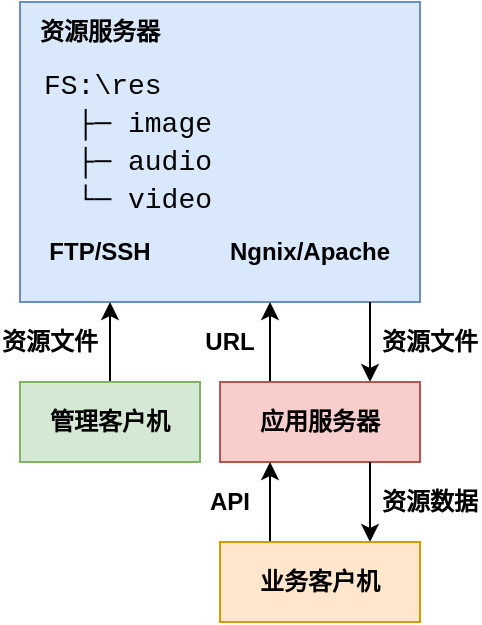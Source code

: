 <mxfile version="19.0.3" type="device"><diagram id="TwPWMsT6YnBjcd0JRdkE" name="第 1 页"><mxGraphModel dx="706" dy="445" grid="1" gridSize="10" guides="1" tooltips="1" connect="1" arrows="1" fold="1" page="1" pageScale="1" pageWidth="1169" pageHeight="827" math="0" shadow="0"><root><mxCell id="0"/><mxCell id="1" parent="0"/><mxCell id="2MEuIs0P33R0zEoTUegw-2" value="" style="rounded=0;whiteSpace=wrap;html=1;fillColor=#dae8fc;strokeColor=#6c8ebf;" vertex="1" parent="1"><mxGeometry x="240" y="80" width="200" height="150" as="geometry"/></mxCell><mxCell id="2MEuIs0P33R0zEoTUegw-3" value="&lt;font face=&quot;Georgia&quot;&gt;资源服务器&lt;/font&gt;" style="text;html=1;strokeColor=none;fillColor=none;align=center;verticalAlign=middle;whiteSpace=wrap;rounded=0;fontStyle=1" vertex="1" parent="1"><mxGeometry x="240" y="80" width="80" height="30" as="geometry"/></mxCell><mxCell id="2MEuIs0P33R0zEoTUegw-4" value="&lt;div style=&quot;font-family: Consolas, &amp;quot;Courier New&amp;quot;, monospace; font-size: 14px; line-height: 19px;&quot;&gt;&lt;div style=&quot;&quot;&gt;FS:\res&lt;/div&gt;&lt;div style=&quot;&quot;&gt;&amp;nbsp; ├─ image&lt;/div&gt;&lt;div style=&quot;&quot;&gt;&amp;nbsp; ├─ audio&lt;/div&gt;&lt;div style=&quot;&quot;&gt;&lt;span style=&quot;background-color: initial;&quot;&gt;&amp;nbsp; └─ video&lt;/span&gt;&lt;br&gt;&lt;/div&gt;&lt;/div&gt;" style="text;html=1;strokeColor=none;fillColor=none;align=left;verticalAlign=middle;whiteSpace=wrap;rounded=0;fontFamily=Times New Roman;" vertex="1" parent="1"><mxGeometry x="250" y="110" width="180" height="80" as="geometry"/></mxCell><mxCell id="2MEuIs0P33R0zEoTUegw-5" value="&lt;b&gt;FTP/SSH&lt;/b&gt;" style="text;html=1;strokeColor=none;fillColor=none;align=center;verticalAlign=middle;whiteSpace=wrap;rounded=0;" vertex="1" parent="1"><mxGeometry x="250" y="190" width="60" height="30" as="geometry"/></mxCell><mxCell id="2MEuIs0P33R0zEoTUegw-6" value="&lt;b&gt;Ngnix/Apache&lt;/b&gt;" style="text;html=1;strokeColor=none;fillColor=none;align=center;verticalAlign=middle;whiteSpace=wrap;rounded=0;" vertex="1" parent="1"><mxGeometry x="340" y="190" width="90" height="30" as="geometry"/></mxCell><mxCell id="2MEuIs0P33R0zEoTUegw-11" style="edgeStyle=orthogonalEdgeStyle;rounded=0;orthogonalLoop=1;jettySize=auto;html=1;exitX=0.5;exitY=0;exitDx=0;exitDy=0;entryX=0.225;entryY=1;entryDx=0;entryDy=0;entryPerimeter=0;" edge="1" parent="1" source="2MEuIs0P33R0zEoTUegw-7" target="2MEuIs0P33R0zEoTUegw-2"><mxGeometry relative="1" as="geometry"/></mxCell><mxCell id="2MEuIs0P33R0zEoTUegw-7" value="&lt;b&gt;管理客户机&lt;/b&gt;" style="rounded=0;whiteSpace=wrap;html=1;fillColor=#d5e8d4;strokeColor=#82b366;" vertex="1" parent="1"><mxGeometry x="240" y="270" width="90" height="40" as="geometry"/></mxCell><mxCell id="2MEuIs0P33R0zEoTUegw-12" style="edgeStyle=orthogonalEdgeStyle;rounded=0;orthogonalLoop=1;jettySize=auto;html=1;exitX=0.25;exitY=0;exitDx=0;exitDy=0;entryX=0.625;entryY=1;entryDx=0;entryDy=0;entryPerimeter=0;" edge="1" parent="1" source="2MEuIs0P33R0zEoTUegw-8" target="2MEuIs0P33R0zEoTUegw-2"><mxGeometry relative="1" as="geometry"/></mxCell><mxCell id="2MEuIs0P33R0zEoTUegw-13" style="edgeStyle=orthogonalEdgeStyle;rounded=0;orthogonalLoop=1;jettySize=auto;html=1;exitX=0.75;exitY=0;exitDx=0;exitDy=0;entryX=0.875;entryY=1;entryDx=0;entryDy=0;entryPerimeter=0;startArrow=classic;startFill=1;endArrow=none;endFill=0;" edge="1" parent="1" source="2MEuIs0P33R0zEoTUegw-8" target="2MEuIs0P33R0zEoTUegw-2"><mxGeometry relative="1" as="geometry"/></mxCell><mxCell id="2MEuIs0P33R0zEoTUegw-8" value="&lt;b&gt;应用服务器&lt;/b&gt;" style="rounded=0;whiteSpace=wrap;html=1;fillColor=#f8cecc;strokeColor=#b85450;" vertex="1" parent="1"><mxGeometry x="340" y="270" width="100" height="40" as="geometry"/></mxCell><mxCell id="2MEuIs0P33R0zEoTUegw-15" style="edgeStyle=orthogonalEdgeStyle;rounded=0;orthogonalLoop=1;jettySize=auto;html=1;exitX=0.25;exitY=0;exitDx=0;exitDy=0;entryX=0.25;entryY=1;entryDx=0;entryDy=0;startArrow=none;startFill=0;endArrow=classic;endFill=1;" edge="1" parent="1" source="2MEuIs0P33R0zEoTUegw-14" target="2MEuIs0P33R0zEoTUegw-8"><mxGeometry relative="1" as="geometry"/></mxCell><mxCell id="2MEuIs0P33R0zEoTUegw-16" style="edgeStyle=orthogonalEdgeStyle;rounded=0;orthogonalLoop=1;jettySize=auto;html=1;exitX=0.75;exitY=0;exitDx=0;exitDy=0;entryX=0.75;entryY=1;entryDx=0;entryDy=0;startArrow=classic;startFill=1;endArrow=none;endFill=0;" edge="1" parent="1" source="2MEuIs0P33R0zEoTUegw-14" target="2MEuIs0P33R0zEoTUegw-8"><mxGeometry relative="1" as="geometry"/></mxCell><mxCell id="2MEuIs0P33R0zEoTUegw-14" value="&lt;b&gt;业务客户机&lt;/b&gt;" style="rounded=0;whiteSpace=wrap;html=1;fillColor=#ffe6cc;strokeColor=#d79b00;" vertex="1" parent="1"><mxGeometry x="340" y="350" width="100" height="40" as="geometry"/></mxCell><mxCell id="2MEuIs0P33R0zEoTUegw-17" value="&lt;b&gt;URL&lt;/b&gt;" style="text;html=1;strokeColor=none;fillColor=none;align=center;verticalAlign=middle;whiteSpace=wrap;rounded=0;" vertex="1" parent="1"><mxGeometry x="330" y="240" width="30" height="20" as="geometry"/></mxCell><mxCell id="2MEuIs0P33R0zEoTUegw-18" value="&lt;b&gt;资源文件&lt;/b&gt;" style="text;html=1;strokeColor=none;fillColor=none;align=center;verticalAlign=middle;whiteSpace=wrap;rounded=0;" vertex="1" parent="1"><mxGeometry x="420" y="240" width="50" height="20" as="geometry"/></mxCell><mxCell id="2MEuIs0P33R0zEoTUegw-19" value="&lt;b&gt;API&lt;/b&gt;" style="text;html=1;strokeColor=none;fillColor=none;align=center;verticalAlign=middle;whiteSpace=wrap;rounded=0;" vertex="1" parent="1"><mxGeometry x="330" y="320" width="30" height="20" as="geometry"/></mxCell><mxCell id="2MEuIs0P33R0zEoTUegw-20" value="&lt;b&gt;资源数据&lt;/b&gt;" style="text;html=1;strokeColor=none;fillColor=none;align=center;verticalAlign=middle;whiteSpace=wrap;rounded=0;" vertex="1" parent="1"><mxGeometry x="420" y="320" width="50" height="20" as="geometry"/></mxCell><mxCell id="2MEuIs0P33R0zEoTUegw-21" value="&lt;b&gt;资源文件&lt;/b&gt;" style="text;html=1;strokeColor=none;fillColor=none;align=center;verticalAlign=middle;whiteSpace=wrap;rounded=0;" vertex="1" parent="1"><mxGeometry x="230" y="240" width="50" height="20" as="geometry"/></mxCell></root></mxGraphModel></diagram></mxfile>